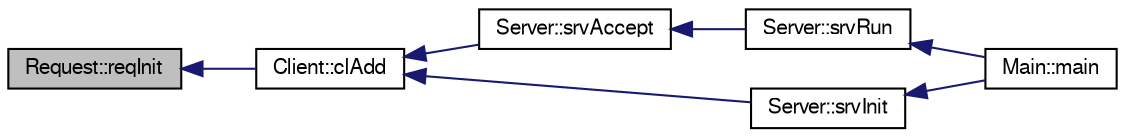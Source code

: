 digraph G
{
  bgcolor="transparent";
  edge [fontname="FreeSans",fontsize="10",labelfontname="FreeSans",labelfontsize="10"];
  node [fontname="FreeSans",fontsize="10",shape=record];
  rankdir=LR;
  Node1 [label="Request::reqInit",height=0.2,width=0.4,color="black", fillcolor="grey75", style="filled" fontcolor="black"];
  Node1 -> Node2 [dir=back,color="midnightblue",fontsize="10",style="solid",fontname="FreeSans"];
  Node2 [label="Client::clAdd",height=0.2,width=0.4,color="black",URL="$structClient.html#a517beb6363df101c03416bf906d1c735"];
  Node2 -> Node3 [dir=back,color="midnightblue",fontsize="10",style="solid",fontname="FreeSans"];
  Node3 [label="Server::srvAccept",height=0.2,width=0.4,color="black",URL="$structServer.html#aa1c268fdbdf7ccd5aceec88f24eaeb2b"];
  Node3 -> Node4 [dir=back,color="midnightblue",fontsize="10",style="solid",fontname="FreeSans"];
  Node4 [label="Server::srvRun",height=0.2,width=0.4,color="black",URL="$structServer.html#a5fd020f6b3d0e9126fc1feb039bec404"];
  Node4 -> Node5 [dir=back,color="midnightblue",fontsize="10",style="solid",fontname="FreeSans"];
  Node5 [label="Main::main",height=0.2,width=0.4,color="black",URL="$structMain.html#a3c04138a5bfe5d72780bb7e82a18e627"];
  Node2 -> Node6 [dir=back,color="midnightblue",fontsize="10",style="solid",fontname="FreeSans"];
  Node6 [label="Server::srvInit",height=0.2,width=0.4,color="black",URL="$structServer.html#a0ab8b78cd782d9acca948cade19b06ea"];
  Node6 -> Node5 [dir=back,color="midnightblue",fontsize="10",style="solid",fontname="FreeSans"];
}
